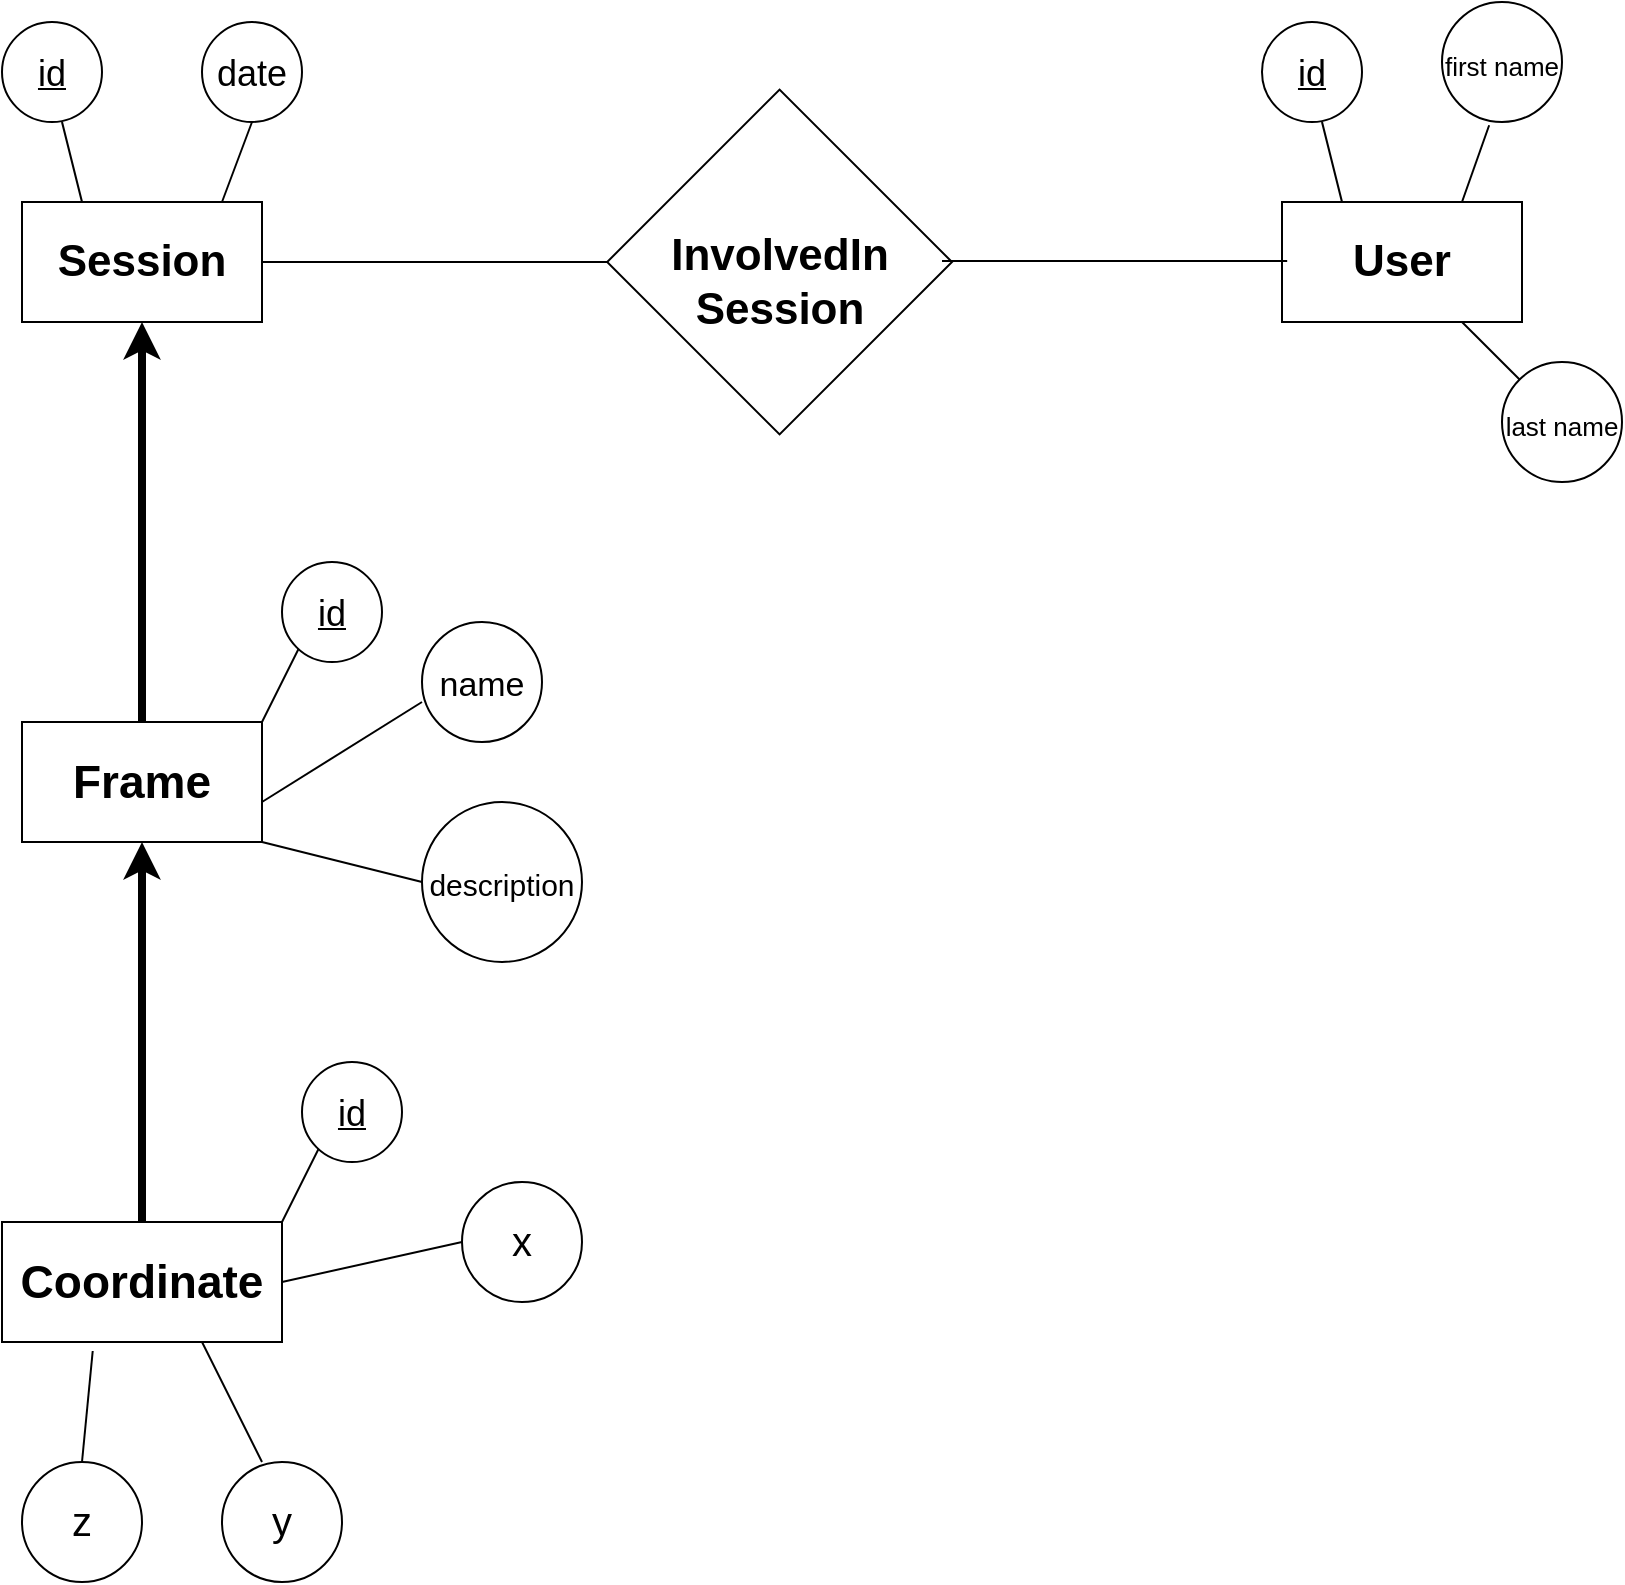 <mxfile version="20.5.1" type="github"><diagram id="h9dBuoQynO-NsZCMAtYu" name="Page-1"><mxGraphModel dx="1243" dy="950" grid="1" gridSize="10" guides="1" tooltips="1" connect="1" arrows="1" fold="1" page="1" pageScale="1" pageWidth="850" pageHeight="1100" math="0" shadow="0"><root><mxCell id="0"/><mxCell id="1" parent="0"/><mxCell id="4oOH5euPTSBRO45f1mL6-1" value="&lt;font size=&quot;1&quot; style=&quot;&quot;&gt;&lt;b style=&quot;font-size: 22px;&quot;&gt;Session&lt;/b&gt;&lt;/font&gt;" style="rounded=0;whiteSpace=wrap;html=1;" vertex="1" parent="1"><mxGeometry x="10" y="120" width="120" height="60" as="geometry"/></mxCell><mxCell id="4oOH5euPTSBRO45f1mL6-2" value="&lt;font size=&quot;1&quot; style=&quot;&quot;&gt;&lt;b style=&quot;font-size: 22px;&quot;&gt;User&lt;/b&gt;&lt;/font&gt;" style="rounded=0;whiteSpace=wrap;html=1;" vertex="1" parent="1"><mxGeometry x="640" y="120" width="120" height="60" as="geometry"/></mxCell><mxCell id="4oOH5euPTSBRO45f1mL6-3" value="" style="whiteSpace=wrap;html=1;aspect=fixed;rotation=45;" vertex="1" parent="1"><mxGeometry x="327.84" y="89.05" width="121.9" height="121.9" as="geometry"/></mxCell><mxCell id="4oOH5euPTSBRO45f1mL6-5" value="&lt;font style=&quot;font-size: 22px;&quot;&gt;&lt;b&gt;InvolvedIn&lt;br&gt;Session&lt;/b&gt;&lt;/font&gt;" style="text;html=1;strokeColor=none;fillColor=none;align=center;verticalAlign=middle;whiteSpace=wrap;rounded=0;fontSize=19;" vertex="1" parent="1"><mxGeometry x="358.79" y="145" width="60" height="30" as="geometry"/></mxCell><mxCell id="4oOH5euPTSBRO45f1mL6-7" value="" style="endArrow=none;html=1;rounded=0;fontSize=22;entryX=0;entryY=1;entryDx=0;entryDy=0;" edge="1" parent="1" target="4oOH5euPTSBRO45f1mL6-3"><mxGeometry width="50" height="50" relative="1" as="geometry"><mxPoint x="130" y="150" as="sourcePoint"/><mxPoint x="180" y="100" as="targetPoint"/></mxGeometry></mxCell><mxCell id="4oOH5euPTSBRO45f1mL6-8" value="" style="endArrow=none;html=1;rounded=0;fontSize=22;entryX=0;entryY=1;entryDx=0;entryDy=0;" edge="1" parent="1"><mxGeometry width="50" height="50" relative="1" as="geometry"><mxPoint x="470" y="149.5" as="sourcePoint"/><mxPoint x="642.594" y="149.5" as="targetPoint"/></mxGeometry></mxCell><mxCell id="4oOH5euPTSBRO45f1mL6-9" value="" style="endArrow=none;html=1;rounded=0;fontSize=22;entryX=0.25;entryY=0;entryDx=0;entryDy=0;" edge="1" parent="1" target="4oOH5euPTSBRO45f1mL6-2"><mxGeometry width="50" height="50" relative="1" as="geometry"><mxPoint x="660" y="80" as="sourcePoint"/><mxPoint x="682.594" y="110.0" as="targetPoint"/></mxGeometry></mxCell><mxCell id="4oOH5euPTSBRO45f1mL6-10" value="&lt;font style=&quot;font-size: 18px;&quot;&gt;&lt;u&gt;id&lt;/u&gt;&lt;/font&gt;" style="ellipse;whiteSpace=wrap;html=1;aspect=fixed;fontSize=22;" vertex="1" parent="1"><mxGeometry x="630" y="30" width="50" height="50" as="geometry"/></mxCell><mxCell id="4oOH5euPTSBRO45f1mL6-12" value="&lt;font style=&quot;font-size: 13px;&quot;&gt;first name&lt;/font&gt;" style="ellipse;whiteSpace=wrap;html=1;aspect=fixed;fontSize=22;" vertex="1" parent="1"><mxGeometry x="720" y="20" width="60" height="60" as="geometry"/></mxCell><mxCell id="4oOH5euPTSBRO45f1mL6-13" value="" style="endArrow=none;html=1;rounded=0;fontSize=18;entryX=0.393;entryY=1.027;entryDx=0;entryDy=0;entryPerimeter=0;" edge="1" parent="1" target="4oOH5euPTSBRO45f1mL6-12"><mxGeometry width="50" height="50" relative="1" as="geometry"><mxPoint x="730" y="120" as="sourcePoint"/><mxPoint x="770" y="80" as="targetPoint"/></mxGeometry></mxCell><mxCell id="4oOH5euPTSBRO45f1mL6-14" value="&lt;font style=&quot;font-size: 13px;&quot;&gt;last name&lt;/font&gt;" style="ellipse;whiteSpace=wrap;html=1;aspect=fixed;fontSize=22;" vertex="1" parent="1"><mxGeometry x="750" y="200" width="60" height="60" as="geometry"/></mxCell><mxCell id="4oOH5euPTSBRO45f1mL6-15" value="" style="endArrow=none;html=1;rounded=0;fontSize=18;entryX=0;entryY=0;entryDx=0;entryDy=0;exitX=0.75;exitY=1;exitDx=0;exitDy=0;" edge="1" parent="1" target="4oOH5euPTSBRO45f1mL6-14" source="4oOH5euPTSBRO45f1mL6-2"><mxGeometry width="50" height="50" relative="1" as="geometry"><mxPoint x="760" y="300" as="sourcePoint"/><mxPoint x="800" y="260" as="targetPoint"/></mxGeometry></mxCell><mxCell id="4oOH5euPTSBRO45f1mL6-16" value="" style="endArrow=none;html=1;rounded=0;fontSize=22;entryX=0.25;entryY=0;entryDx=0;entryDy=0;" edge="1" parent="1"><mxGeometry width="50" height="50" relative="1" as="geometry"><mxPoint x="30.0" y="80.0" as="sourcePoint"/><mxPoint x="40.0" y="120" as="targetPoint"/></mxGeometry></mxCell><mxCell id="4oOH5euPTSBRO45f1mL6-17" value="&lt;font style=&quot;font-size: 18px;&quot;&gt;&lt;u&gt;id&lt;/u&gt;&lt;/font&gt;" style="ellipse;whiteSpace=wrap;html=1;aspect=fixed;fontSize=22;" vertex="1" parent="1"><mxGeometry y="30" width="50" height="50" as="geometry"/></mxCell><mxCell id="4oOH5euPTSBRO45f1mL6-18" value="" style="endArrow=none;html=1;rounded=0;fontSize=22;entryX=0.25;entryY=0;entryDx=0;entryDy=0;exitX=0.5;exitY=1;exitDx=0;exitDy=0;" edge="1" parent="1" source="4oOH5euPTSBRO45f1mL6-19"><mxGeometry width="50" height="50" relative="1" as="geometry"><mxPoint x="100.0" y="80.0" as="sourcePoint"/><mxPoint x="110.0" y="120" as="targetPoint"/></mxGeometry></mxCell><mxCell id="4oOH5euPTSBRO45f1mL6-19" value="&lt;font style=&quot;font-size: 18px;&quot;&gt;date&lt;/font&gt;" style="ellipse;whiteSpace=wrap;html=1;aspect=fixed;fontSize=22;" vertex="1" parent="1"><mxGeometry x="100" y="30" width="50" height="50" as="geometry"/></mxCell><mxCell id="4oOH5euPTSBRO45f1mL6-25" style="edgeStyle=orthogonalEdgeStyle;rounded=0;orthogonalLoop=1;jettySize=auto;html=1;exitX=0.5;exitY=0;exitDx=0;exitDy=0;entryX=0.5;entryY=1;entryDx=0;entryDy=0;strokeWidth=4;fontSize=23;" edge="1" parent="1" source="4oOH5euPTSBRO45f1mL6-22" target="4oOH5euPTSBRO45f1mL6-1"><mxGeometry relative="1" as="geometry"/></mxCell><mxCell id="4oOH5euPTSBRO45f1mL6-22" value="&lt;font style=&quot;font-size: 23px;&quot;&gt;&lt;b&gt;Frame&lt;/b&gt;&lt;/font&gt;" style="rounded=0;whiteSpace=wrap;html=1;fontSize=13;" vertex="1" parent="1"><mxGeometry x="10" y="380" width="120" height="60" as="geometry"/></mxCell><mxCell id="4oOH5euPTSBRO45f1mL6-26" style="edgeStyle=orthogonalEdgeStyle;rounded=0;orthogonalLoop=1;jettySize=auto;html=1;exitX=0.5;exitY=0;exitDx=0;exitDy=0;entryX=0.5;entryY=1;entryDx=0;entryDy=0;strokeWidth=4;fontSize=23;" edge="1" parent="1" source="4oOH5euPTSBRO45f1mL6-23" target="4oOH5euPTSBRO45f1mL6-22"><mxGeometry relative="1" as="geometry"/></mxCell><mxCell id="4oOH5euPTSBRO45f1mL6-23" value="&lt;font style=&quot;font-size: 23px;&quot;&gt;&lt;b&gt;Coordinate&lt;/b&gt;&lt;/font&gt;" style="rounded=0;whiteSpace=wrap;html=1;fontSize=13;" vertex="1" parent="1"><mxGeometry y="630" width="140" height="60" as="geometry"/></mxCell><mxCell id="4oOH5euPTSBRO45f1mL6-27" value="" style="endArrow=none;html=1;rounded=0;fontSize=22;entryX=1;entryY=0;entryDx=0;entryDy=0;" edge="1" parent="1" target="4oOH5euPTSBRO45f1mL6-22"><mxGeometry width="50" height="50" relative="1" as="geometry"><mxPoint x="150.0" y="340.0" as="sourcePoint"/><mxPoint x="160.0" y="380" as="targetPoint"/></mxGeometry></mxCell><mxCell id="4oOH5euPTSBRO45f1mL6-28" value="&lt;font style=&quot;font-size: 18px;&quot;&gt;&lt;u&gt;id&lt;/u&gt;&lt;/font&gt;" style="ellipse;whiteSpace=wrap;html=1;aspect=fixed;fontSize=22;" vertex="1" parent="1"><mxGeometry x="140" y="300" width="50" height="50" as="geometry"/></mxCell><mxCell id="4oOH5euPTSBRO45f1mL6-29" value="" style="endArrow=none;html=1;rounded=0;fontSize=22;entryX=1;entryY=0;entryDx=0;entryDy=0;" edge="1" parent="1"><mxGeometry width="50" height="50" relative="1" as="geometry"><mxPoint x="160.0" y="590" as="sourcePoint"/><mxPoint x="140" y="630" as="targetPoint"/></mxGeometry></mxCell><mxCell id="4oOH5euPTSBRO45f1mL6-30" value="&lt;font style=&quot;font-size: 18px;&quot;&gt;&lt;u&gt;id&lt;/u&gt;&lt;/font&gt;" style="ellipse;whiteSpace=wrap;html=1;aspect=fixed;fontSize=22;" vertex="1" parent="1"><mxGeometry x="150" y="550" width="50" height="50" as="geometry"/></mxCell><mxCell id="4oOH5euPTSBRO45f1mL6-31" value="&lt;font style=&quot;font-size: 17px;&quot;&gt;name&lt;/font&gt;" style="ellipse;whiteSpace=wrap;html=1;aspect=fixed;fontSize=22;" vertex="1" parent="1"><mxGeometry x="210" y="330" width="60" height="60" as="geometry"/></mxCell><mxCell id="4oOH5euPTSBRO45f1mL6-32" value="" style="endArrow=none;html=1;rounded=0;fontSize=18;exitX=1;exitY=0.5;exitDx=0;exitDy=0;" edge="1" parent="1"><mxGeometry width="50" height="50" relative="1" as="geometry"><mxPoint x="130" y="420" as="sourcePoint"/><mxPoint x="210" y="370" as="targetPoint"/></mxGeometry></mxCell><mxCell id="4oOH5euPTSBRO45f1mL6-33" value="&lt;font style=&quot;font-size: 15px;&quot;&gt;description&lt;/font&gt;" style="ellipse;whiteSpace=wrap;html=1;aspect=fixed;fontSize=22;" vertex="1" parent="1"><mxGeometry x="210" y="420" width="80" height="80" as="geometry"/></mxCell><mxCell id="4oOH5euPTSBRO45f1mL6-34" value="" style="endArrow=none;html=1;rounded=0;fontSize=18;entryX=0;entryY=0.5;entryDx=0;entryDy=0;" edge="1" parent="1" target="4oOH5euPTSBRO45f1mL6-33"><mxGeometry width="50" height="50" relative="1" as="geometry"><mxPoint x="130" y="440" as="sourcePoint"/><mxPoint x="260" y="480" as="targetPoint"/></mxGeometry></mxCell><mxCell id="4oOH5euPTSBRO45f1mL6-36" value="&lt;font style=&quot;font-size: 20px;&quot;&gt;x&lt;/font&gt;" style="ellipse;whiteSpace=wrap;html=1;aspect=fixed;fontSize=22;" vertex="1" parent="1"><mxGeometry x="230.0" y="610" width="60" height="60" as="geometry"/></mxCell><mxCell id="4oOH5euPTSBRO45f1mL6-37" value="" style="endArrow=none;html=1;rounded=0;fontSize=18;exitX=1;exitY=0.5;exitDx=0;exitDy=0;entryX=0;entryY=0.5;entryDx=0;entryDy=0;" edge="1" parent="1" source="4oOH5euPTSBRO45f1mL6-23" target="4oOH5euPTSBRO45f1mL6-36"><mxGeometry width="50" height="50" relative="1" as="geometry"><mxPoint x="150.0" y="700" as="sourcePoint"/><mxPoint x="220" y="640" as="targetPoint"/></mxGeometry></mxCell><mxCell id="4oOH5euPTSBRO45f1mL6-40" value="&lt;font style=&quot;font-size: 20px;&quot;&gt;y&lt;/font&gt;" style="ellipse;whiteSpace=wrap;html=1;aspect=fixed;fontSize=22;" vertex="1" parent="1"><mxGeometry x="110.0" y="750" width="60" height="60" as="geometry"/></mxCell><mxCell id="4oOH5euPTSBRO45f1mL6-41" value="" style="endArrow=none;html=1;rounded=0;fontSize=18;" edge="1" parent="1"><mxGeometry width="50" height="50" relative="1" as="geometry"><mxPoint x="100" y="690" as="sourcePoint"/><mxPoint x="130" y="750" as="targetPoint"/></mxGeometry></mxCell><mxCell id="4oOH5euPTSBRO45f1mL6-42" value="&lt;font style=&quot;font-size: 20px;&quot;&gt;z&lt;/font&gt;" style="ellipse;whiteSpace=wrap;html=1;aspect=fixed;fontSize=22;" vertex="1" parent="1"><mxGeometry x="10.0" y="750" width="60" height="60" as="geometry"/></mxCell><mxCell id="4oOH5euPTSBRO45f1mL6-43" value="" style="endArrow=none;html=1;rounded=0;fontSize=18;exitX=0.324;exitY=1.075;exitDx=0;exitDy=0;exitPerimeter=0;entryX=0.5;entryY=0;entryDx=0;entryDy=0;" edge="1" parent="1" source="4oOH5euPTSBRO45f1mL6-23" target="4oOH5euPTSBRO45f1mL6-42"><mxGeometry width="50" height="50" relative="1" as="geometry"><mxPoint y="690" as="sourcePoint"/><mxPoint x="30" y="750" as="targetPoint"/></mxGeometry></mxCell></root></mxGraphModel></diagram></mxfile>